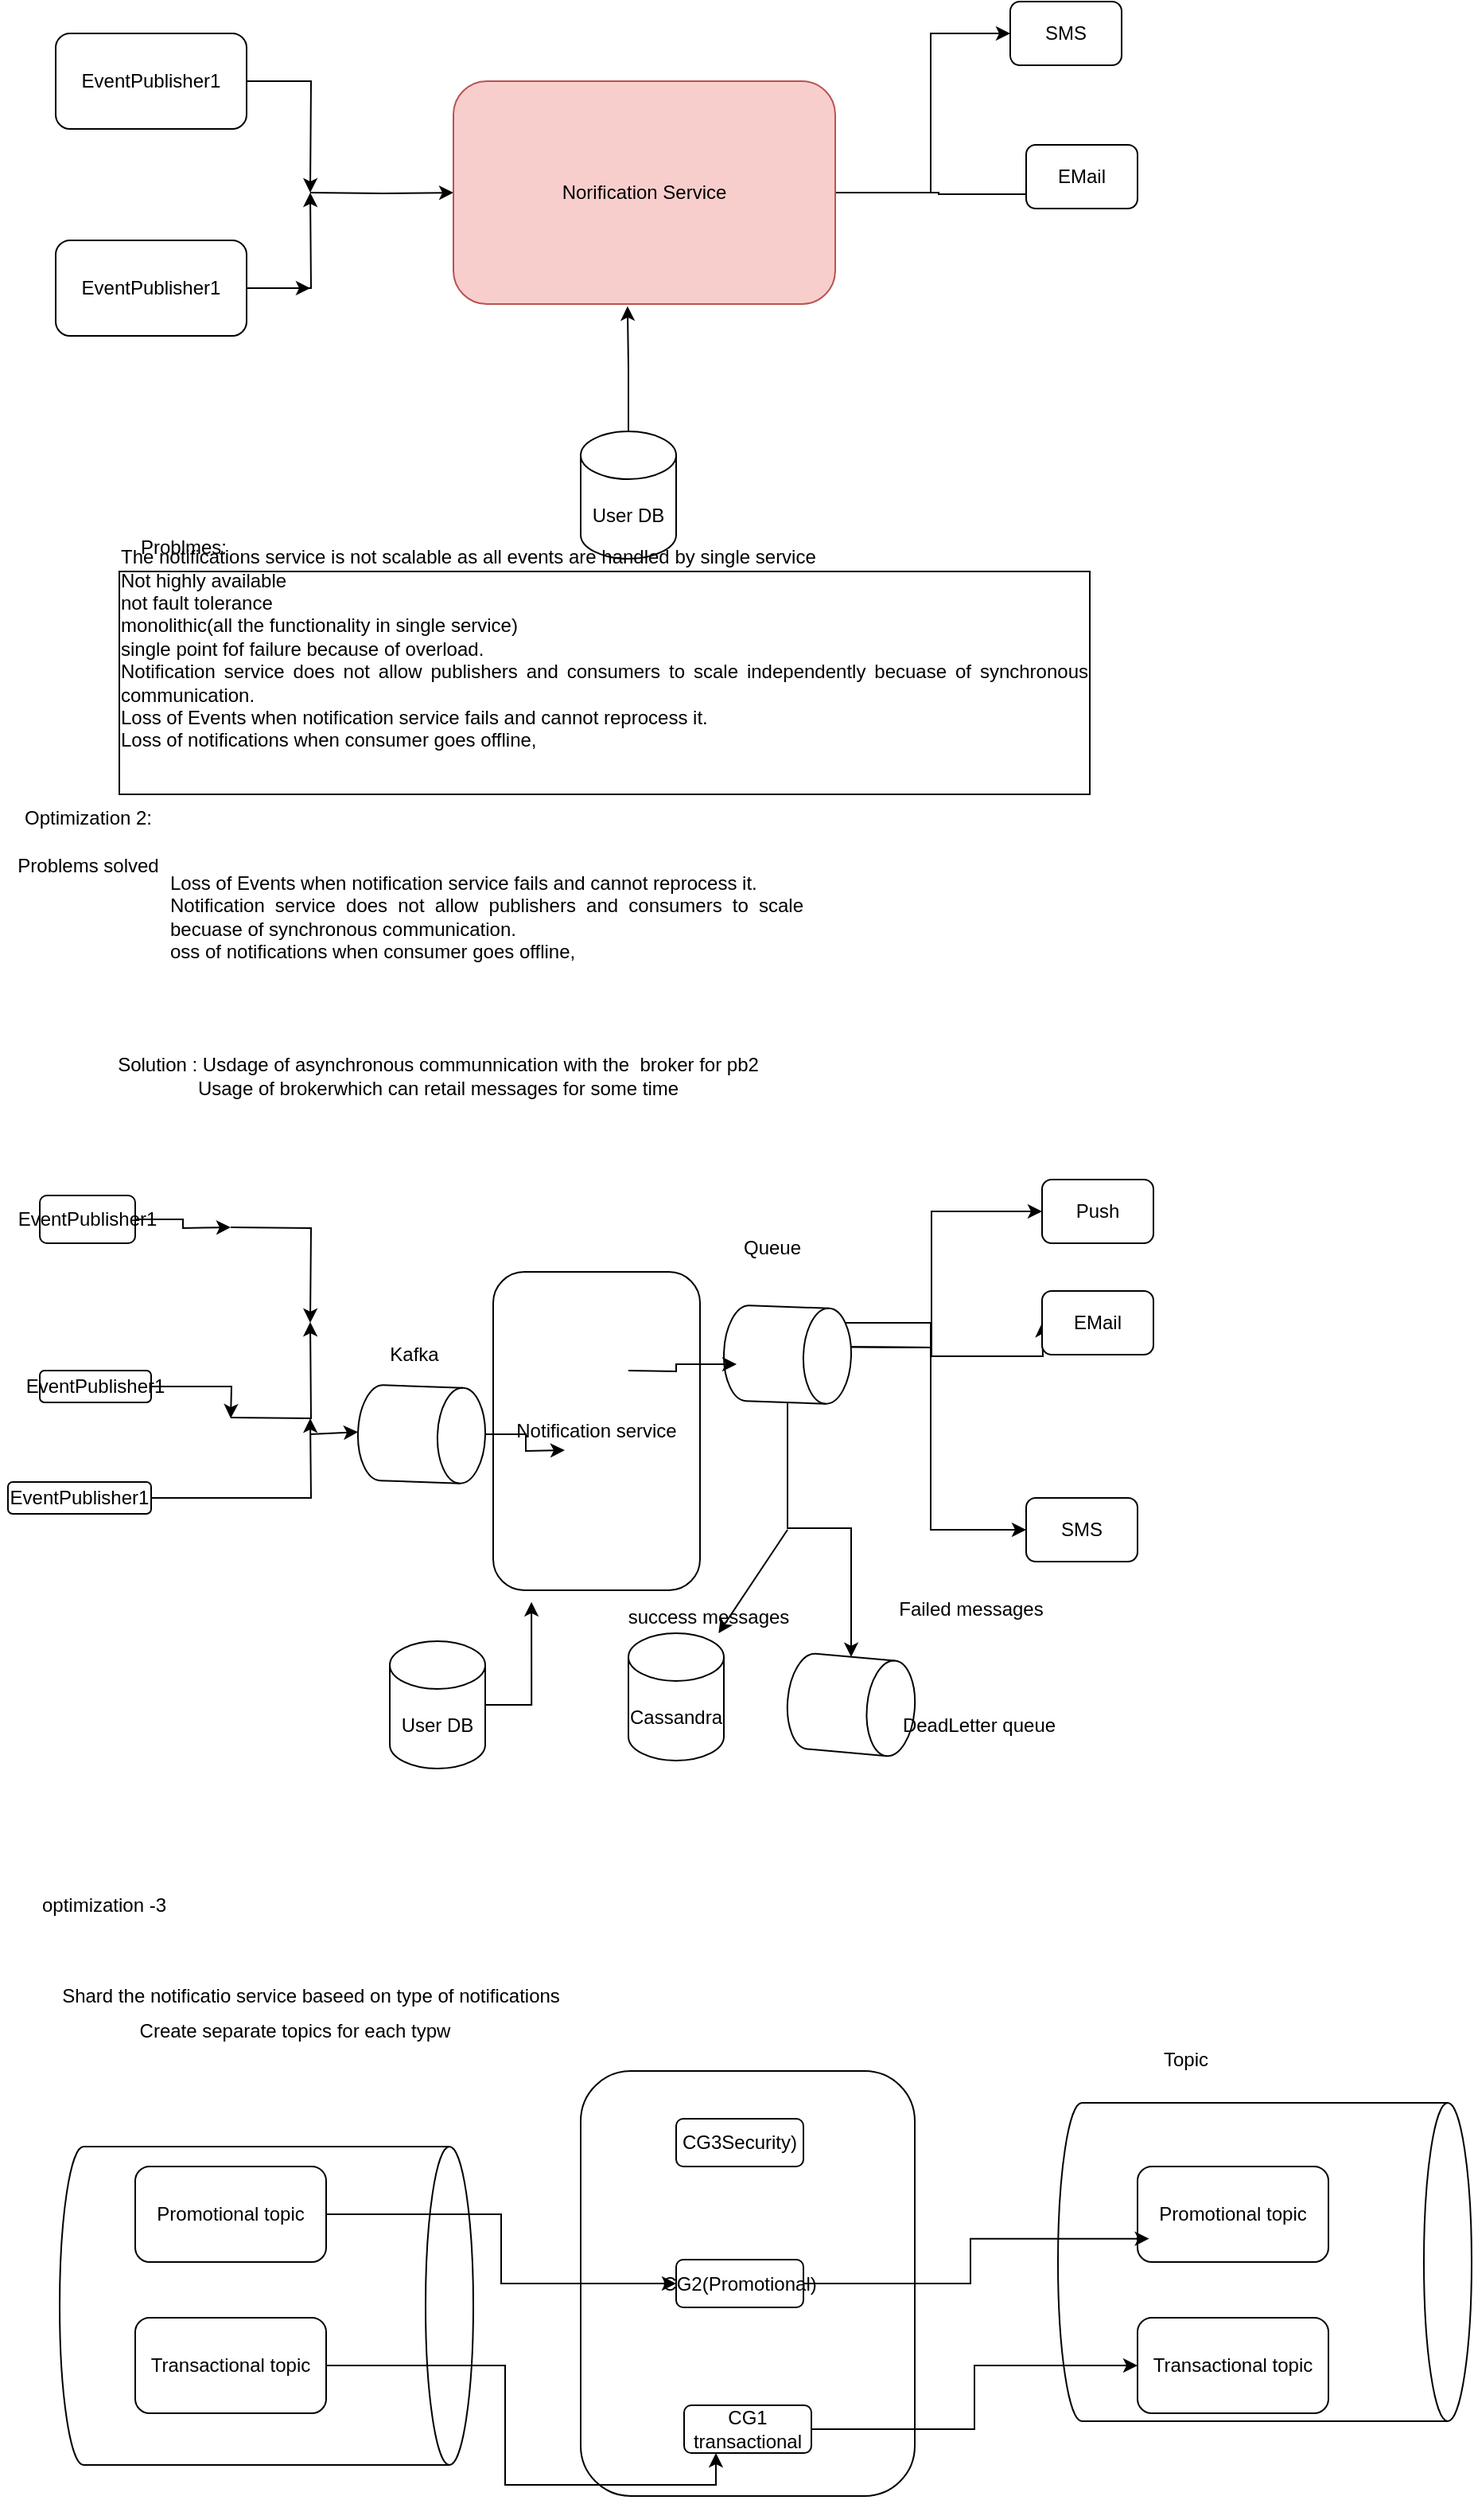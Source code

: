 <mxfile version="26.0.3">
  <diagram name="Page-1" id="l-JMUQ7-zllTJ2TppN1U">
    <mxGraphModel dx="794" dy="412" grid="1" gridSize="10" guides="1" tooltips="1" connect="1" arrows="1" fold="1" page="1" pageScale="1" pageWidth="2300" pageHeight="2300" math="0" shadow="0">
      <root>
        <mxCell id="0" />
        <mxCell id="1" parent="0" />
        <mxCell id="0Qr3yUuXug0cYQ5e2Dth-106" value="" style="shape=cylinder3;whiteSpace=wrap;html=1;boundedLbl=1;backgroundOutline=1;size=15;rotation=90;" vertex="1" parent="1">
          <mxGeometry x="700" y="1310" width="200" height="260" as="geometry" />
        </mxCell>
        <mxCell id="0Qr3yUuXug0cYQ5e2Dth-99" value="" style="rounded=1;whiteSpace=wrap;html=1;" vertex="1" parent="1">
          <mxGeometry x="370" y="1320" width="210" height="267" as="geometry" />
        </mxCell>
        <mxCell id="0Qr3yUuXug0cYQ5e2Dth-85" value="Notification service" style="rounded=1;whiteSpace=wrap;html=1;" vertex="1" parent="1">
          <mxGeometry x="315" y="818" width="130" height="200" as="geometry" />
        </mxCell>
        <mxCell id="0Qr3yUuXug0cYQ5e2Dth-2" style="edgeStyle=orthogonalEdgeStyle;rounded=0;orthogonalLoop=1;jettySize=auto;html=1;" edge="1" parent="1" target="0Qr3yUuXug0cYQ5e2Dth-3">
          <mxGeometry relative="1" as="geometry">
            <mxPoint x="340" y="140" as="targetPoint" />
            <mxPoint x="200" y="140" as="sourcePoint" />
          </mxGeometry>
        </mxCell>
        <mxCell id="0Qr3yUuXug0cYQ5e2Dth-4" style="edgeStyle=orthogonalEdgeStyle;rounded=0;orthogonalLoop=1;jettySize=auto;html=1;" edge="1" parent="1" source="0Qr3yUuXug0cYQ5e2Dth-3">
          <mxGeometry relative="1" as="geometry">
            <mxPoint x="660" y="140" as="targetPoint" />
            <Array as="points">
              <mxPoint x="595" y="140" />
              <mxPoint x="595" y="141" />
            </Array>
          </mxGeometry>
        </mxCell>
        <mxCell id="0Qr3yUuXug0cYQ5e2Dth-6" style="edgeStyle=orthogonalEdgeStyle;rounded=0;orthogonalLoop=1;jettySize=auto;html=1;" edge="1" parent="1" source="0Qr3yUuXug0cYQ5e2Dth-3" target="0Qr3yUuXug0cYQ5e2Dth-8">
          <mxGeometry relative="1" as="geometry">
            <mxPoint x="660" y="240" as="targetPoint" />
            <Array as="points">
              <mxPoint x="590" y="140" />
            </Array>
          </mxGeometry>
        </mxCell>
        <mxCell id="0Qr3yUuXug0cYQ5e2Dth-3" value="Norification Service" style="rounded=1;whiteSpace=wrap;html=1;fillColor=#f8cecc;strokeColor=#b85450;" vertex="1" parent="1">
          <mxGeometry x="290" y="70" width="240" height="140" as="geometry" />
        </mxCell>
        <mxCell id="0Qr3yUuXug0cYQ5e2Dth-8" value="SMS" style="rounded=1;whiteSpace=wrap;html=1;" vertex="1" parent="1">
          <mxGeometry x="640" y="20" width="70" height="40" as="geometry" />
        </mxCell>
        <mxCell id="0Qr3yUuXug0cYQ5e2Dth-11" value="EMail" style="rounded=1;whiteSpace=wrap;html=1;" vertex="1" parent="1">
          <mxGeometry x="650" y="110" width="70" height="40" as="geometry" />
        </mxCell>
        <mxCell id="0Qr3yUuXug0cYQ5e2Dth-16" style="edgeStyle=orthogonalEdgeStyle;rounded=0;orthogonalLoop=1;jettySize=auto;html=1;" edge="1" parent="1" source="0Qr3yUuXug0cYQ5e2Dth-13">
          <mxGeometry relative="1" as="geometry">
            <mxPoint x="200" y="140" as="targetPoint" />
          </mxGeometry>
        </mxCell>
        <mxCell id="0Qr3yUuXug0cYQ5e2Dth-13" value="EventPublisher1" style="rounded=1;whiteSpace=wrap;html=1;" vertex="1" parent="1">
          <mxGeometry x="40" y="40" width="120" height="60" as="geometry" />
        </mxCell>
        <mxCell id="0Qr3yUuXug0cYQ5e2Dth-17" style="edgeStyle=orthogonalEdgeStyle;rounded=0;orthogonalLoop=1;jettySize=auto;html=1;" edge="1" parent="1" source="0Qr3yUuXug0cYQ5e2Dth-14">
          <mxGeometry relative="1" as="geometry">
            <mxPoint x="200" y="200" as="targetPoint" />
          </mxGeometry>
        </mxCell>
        <mxCell id="0Qr3yUuXug0cYQ5e2Dth-86" style="edgeStyle=orthogonalEdgeStyle;rounded=0;orthogonalLoop=1;jettySize=auto;html=1;" edge="1" parent="1" source="0Qr3yUuXug0cYQ5e2Dth-14">
          <mxGeometry relative="1" as="geometry">
            <mxPoint x="200" y="140" as="targetPoint" />
          </mxGeometry>
        </mxCell>
        <mxCell id="0Qr3yUuXug0cYQ5e2Dth-14" value="EventPublisher1" style="rounded=1;whiteSpace=wrap;html=1;" vertex="1" parent="1">
          <mxGeometry x="40" y="170" width="120" height="60" as="geometry" />
        </mxCell>
        <mxCell id="0Qr3yUuXug0cYQ5e2Dth-19" value="User DB" style="shape=cylinder3;whiteSpace=wrap;html=1;boundedLbl=1;backgroundOutline=1;size=15;" vertex="1" parent="1">
          <mxGeometry x="370" y="290" width="60" height="80" as="geometry" />
        </mxCell>
        <mxCell id="0Qr3yUuXug0cYQ5e2Dth-20" style="edgeStyle=orthogonalEdgeStyle;rounded=0;orthogonalLoop=1;jettySize=auto;html=1;entryX=0.456;entryY=1.01;entryDx=0;entryDy=0;entryPerimeter=0;" edge="1" parent="1" source="0Qr3yUuXug0cYQ5e2Dth-19" target="0Qr3yUuXug0cYQ5e2Dth-3">
          <mxGeometry relative="1" as="geometry" />
        </mxCell>
        <mxCell id="0Qr3yUuXug0cYQ5e2Dth-24" value="&lt;div style=&quot;text-align: justify;&quot;&gt;The notifications service is not scalable as all events are handled by single service&lt;/div&gt;&lt;div style=&quot;text-align: justify;&quot;&gt;Not highly available&lt;/div&gt;&lt;div style=&quot;text-align: justify;&quot;&gt;not fault tolerance&lt;/div&gt;&lt;div style=&quot;text-align: justify;&quot;&gt;monolithic(all the functionality in single service)&lt;/div&gt;&lt;div style=&quot;text-align: justify;&quot;&gt;single point fof failure because of overload.&lt;/div&gt;&lt;div style=&quot;text-align: justify;&quot;&gt;Notification service does not allow publishers and consumers to scale independently becuase of synchronous communication.&lt;/div&gt;&lt;div style=&quot;text-align: justify;&quot;&gt;Loss of Events when notification service fails and cannot reprocess it.&lt;/div&gt;&lt;div style=&quot;text-align: justify;&quot;&gt;Loss of notifications when consumer goes offline,&lt;/div&gt;&lt;div style=&quot;text-align: justify;&quot;&gt;&lt;br&gt;&lt;/div&gt;&lt;div style=&quot;text-align: justify;&quot;&gt;&lt;br&gt;&lt;/div&gt;&lt;div style=&quot;text-align: justify;&quot;&gt;&lt;br&gt;&lt;/div&gt;" style="rounded=0;whiteSpace=wrap;html=1;" vertex="1" parent="1">
          <mxGeometry x="80" y="378" width="610" height="140" as="geometry" />
        </mxCell>
        <mxCell id="0Qr3yUuXug0cYQ5e2Dth-25" value="Problmes:" style="text;html=1;align=center;verticalAlign=middle;resizable=0;points=[];autosize=1;strokeColor=none;fillColor=none;" vertex="1" parent="1">
          <mxGeometry x="80" y="348" width="80" height="30" as="geometry" />
        </mxCell>
        <mxCell id="0Qr3yUuXug0cYQ5e2Dth-26" value="Optimization 2:" style="text;html=1;align=center;verticalAlign=middle;resizable=0;points=[];autosize=1;strokeColor=none;fillColor=none;" vertex="1" parent="1">
          <mxGeometry x="10" y="518" width="100" height="30" as="geometry" />
        </mxCell>
        <mxCell id="0Qr3yUuXug0cYQ5e2Dth-39" value="&lt;div style=&quot;forced-color-adjust: none; text-align: justify;&quot;&gt;Loss of Events when notification service fails and cannot reprocess it.&lt;/div&gt;&lt;div style=&quot;forced-color-adjust: none; text-align: justify;&quot;&gt;&lt;div&gt;Notification service does not allow publishers and consumers to scale becuase of synchronous communication.&lt;/div&gt;&lt;div&gt;&lt;div&gt;oss of notifications when consumer goes offline,&lt;/div&gt;&lt;div&gt;&lt;br&gt;&lt;/div&gt;&lt;/div&gt;&lt;br&gt;&lt;br&gt;&lt;/div&gt;" style="text;whiteSpace=wrap;html=1;" vertex="1" parent="1">
          <mxGeometry x="110" y="560" width="400" height="80" as="geometry" />
        </mxCell>
        <mxCell id="0Qr3yUuXug0cYQ5e2Dth-40" value="Problems solved" style="text;html=1;align=center;verticalAlign=middle;resizable=0;points=[];autosize=1;strokeColor=none;fillColor=none;" vertex="1" parent="1">
          <mxGeometry x="5" y="548" width="110" height="30" as="geometry" />
        </mxCell>
        <mxCell id="0Qr3yUuXug0cYQ5e2Dth-42" style="edgeStyle=orthogonalEdgeStyle;rounded=0;orthogonalLoop=1;jettySize=auto;html=1;" edge="1" parent="1">
          <mxGeometry relative="1" as="geometry">
            <mxPoint x="660" y="850" as="targetPoint" />
            <mxPoint x="520" y="865" as="sourcePoint" />
          </mxGeometry>
        </mxCell>
        <mxCell id="0Qr3yUuXug0cYQ5e2Dth-43" style="edgeStyle=orthogonalEdgeStyle;rounded=0;orthogonalLoop=1;jettySize=auto;html=1;entryX=0;entryY=0.5;entryDx=0;entryDy=0;" edge="1" parent="1" target="0Qr3yUuXug0cYQ5e2Dth-47">
          <mxGeometry relative="1" as="geometry">
            <mxPoint x="650" y="780" as="targetPoint" />
            <mxPoint x="520" y="865" as="sourcePoint" />
          </mxGeometry>
        </mxCell>
        <mxCell id="0Qr3yUuXug0cYQ5e2Dth-44" style="edgeStyle=orthogonalEdgeStyle;rounded=0;orthogonalLoop=1;jettySize=auto;html=1;" edge="1" parent="1" target="0Qr3yUuXug0cYQ5e2Dth-46">
          <mxGeometry relative="1" as="geometry">
            <mxPoint x="660" y="950" as="targetPoint" />
            <Array as="points">
              <mxPoint x="590" y="850" />
            </Array>
            <mxPoint x="520" y="850" as="sourcePoint" />
          </mxGeometry>
        </mxCell>
        <mxCell id="0Qr3yUuXug0cYQ5e2Dth-46" value="SMS" style="rounded=1;whiteSpace=wrap;html=1;" vertex="1" parent="1">
          <mxGeometry x="650" y="960" width="70" height="40" as="geometry" />
        </mxCell>
        <mxCell id="0Qr3yUuXug0cYQ5e2Dth-47" value="Push" style="rounded=1;whiteSpace=wrap;html=1;" vertex="1" parent="1">
          <mxGeometry x="660" y="760" width="70" height="40" as="geometry" />
        </mxCell>
        <mxCell id="0Qr3yUuXug0cYQ5e2Dth-48" value="EMail" style="rounded=1;whiteSpace=wrap;html=1;" vertex="1" parent="1">
          <mxGeometry x="660" y="830" width="70" height="40" as="geometry" />
        </mxCell>
        <mxCell id="0Qr3yUuXug0cYQ5e2Dth-49" style="edgeStyle=orthogonalEdgeStyle;rounded=0;orthogonalLoop=1;jettySize=auto;html=1;" edge="1" parent="1">
          <mxGeometry relative="1" as="geometry">
            <mxPoint x="200" y="850" as="targetPoint" />
            <mxPoint x="150" y="790" as="sourcePoint" />
          </mxGeometry>
        </mxCell>
        <mxCell id="0Qr3yUuXug0cYQ5e2Dth-50" style="edgeStyle=orthogonalEdgeStyle;rounded=0;orthogonalLoop=1;jettySize=auto;html=1;" edge="1" parent="1">
          <mxGeometry relative="1" as="geometry">
            <mxPoint x="200" y="849.5" as="targetPoint" />
            <mxPoint x="150" y="909.5" as="sourcePoint" />
          </mxGeometry>
        </mxCell>
        <mxCell id="0Qr3yUuXug0cYQ5e2Dth-51" style="edgeStyle=orthogonalEdgeStyle;rounded=0;orthogonalLoop=1;jettySize=auto;html=1;" edge="1" parent="1" source="0Qr3yUuXug0cYQ5e2Dth-52">
          <mxGeometry relative="1" as="geometry">
            <mxPoint x="200" y="910" as="targetPoint" />
          </mxGeometry>
        </mxCell>
        <mxCell id="0Qr3yUuXug0cYQ5e2Dth-52" value="EventPublisher1" style="rounded=1;whiteSpace=wrap;html=1;" vertex="1" parent="1">
          <mxGeometry x="10" y="950" width="90" height="20" as="geometry" />
        </mxCell>
        <mxCell id="0Qr3yUuXug0cYQ5e2Dth-54" value="Solution : Usdage of asynchronous communnication with the&amp;nbsp; broker for pb2&lt;div&gt;Usage of brokerwhich can retail messages for some time&lt;/div&gt;" style="text;html=1;align=center;verticalAlign=middle;resizable=0;points=[];autosize=1;strokeColor=none;fillColor=none;" vertex="1" parent="1">
          <mxGeometry x="65" y="675" width="430" height="40" as="geometry" />
        </mxCell>
        <mxCell id="0Qr3yUuXug0cYQ5e2Dth-79" style="edgeStyle=orthogonalEdgeStyle;rounded=0;orthogonalLoop=1;jettySize=auto;html=1;" edge="1" parent="1" source="0Qr3yUuXug0cYQ5e2Dth-55">
          <mxGeometry relative="1" as="geometry">
            <mxPoint x="150" y="910" as="targetPoint" />
          </mxGeometry>
        </mxCell>
        <mxCell id="0Qr3yUuXug0cYQ5e2Dth-55" value="EventPublisher1" style="rounded=1;whiteSpace=wrap;html=1;" vertex="1" parent="1">
          <mxGeometry x="30" y="880" width="70" height="20" as="geometry" />
        </mxCell>
        <mxCell id="0Qr3yUuXug0cYQ5e2Dth-80" style="edgeStyle=orthogonalEdgeStyle;rounded=0;orthogonalLoop=1;jettySize=auto;html=1;" edge="1" parent="1" source="0Qr3yUuXug0cYQ5e2Dth-56">
          <mxGeometry relative="1" as="geometry">
            <mxPoint x="150" y="790" as="targetPoint" />
          </mxGeometry>
        </mxCell>
        <mxCell id="0Qr3yUuXug0cYQ5e2Dth-56" value="EventPublisher1" style="rounded=1;whiteSpace=wrap;html=1;" vertex="1" parent="1">
          <mxGeometry x="30" y="770" width="60" height="30" as="geometry" />
        </mxCell>
        <mxCell id="0Qr3yUuXug0cYQ5e2Dth-69" style="edgeStyle=orthogonalEdgeStyle;rounded=0;orthogonalLoop=1;jettySize=auto;html=1;" edge="1" parent="1" source="0Qr3yUuXug0cYQ5e2Dth-57" target="0Qr3yUuXug0cYQ5e2Dth-70">
          <mxGeometry relative="1" as="geometry">
            <mxPoint x="500" y="1050" as="targetPoint" />
          </mxGeometry>
        </mxCell>
        <mxCell id="0Qr3yUuXug0cYQ5e2Dth-57" value="" style="shape=cylinder3;whiteSpace=wrap;html=1;boundedLbl=1;backgroundOutline=1;size=15;rotation=92;" vertex="1" parent="1">
          <mxGeometry x="470" y="830" width="60" height="80" as="geometry" />
        </mxCell>
        <mxCell id="0Qr3yUuXug0cYQ5e2Dth-62" style="edgeStyle=orthogonalEdgeStyle;rounded=0;orthogonalLoop=1;jettySize=auto;html=1;entryX=0.5;entryY=1;entryDx=0;entryDy=0;" edge="1" parent="1" source="0Qr3yUuXug0cYQ5e2Dth-59">
          <mxGeometry relative="1" as="geometry">
            <mxPoint x="360" y="930" as="targetPoint" />
          </mxGeometry>
        </mxCell>
        <mxCell id="0Qr3yUuXug0cYQ5e2Dth-59" value="" style="shape=cylinder3;whiteSpace=wrap;html=1;boundedLbl=1;backgroundOutline=1;size=15;rotation=92;" vertex="1" parent="1">
          <mxGeometry x="240" y="880" width="60" height="80" as="geometry" />
        </mxCell>
        <mxCell id="0Qr3yUuXug0cYQ5e2Dth-63" style="edgeStyle=orthogonalEdgeStyle;rounded=0;orthogonalLoop=1;jettySize=auto;html=1;entryX=0.619;entryY=0.897;entryDx=0;entryDy=0;entryPerimeter=0;" edge="1" parent="1" target="0Qr3yUuXug0cYQ5e2Dth-57">
          <mxGeometry relative="1" as="geometry">
            <mxPoint x="400" y="880" as="sourcePoint" />
          </mxGeometry>
        </mxCell>
        <mxCell id="0Qr3yUuXug0cYQ5e2Dth-65" value="Queue" style="text;html=1;align=center;verticalAlign=middle;resizable=0;points=[];autosize=1;strokeColor=none;fillColor=none;" vertex="1" parent="1">
          <mxGeometry x="460" y="788" width="60" height="30" as="geometry" />
        </mxCell>
        <mxCell id="0Qr3yUuXug0cYQ5e2Dth-66" value="Kafka" style="text;html=1;align=center;verticalAlign=middle;resizable=0;points=[];autosize=1;strokeColor=none;fillColor=none;" vertex="1" parent="1">
          <mxGeometry x="240" y="855" width="50" height="30" as="geometry" />
        </mxCell>
        <mxCell id="0Qr3yUuXug0cYQ5e2Dth-67" value="" style="endArrow=classic;html=1;rounded=0;entryX=0.5;entryY=1;entryDx=0;entryDy=0;entryPerimeter=0;" edge="1" parent="1" target="0Qr3yUuXug0cYQ5e2Dth-59">
          <mxGeometry width="50" height="50" relative="1" as="geometry">
            <mxPoint x="200" y="920" as="sourcePoint" />
            <mxPoint x="380" y="940" as="targetPoint" />
          </mxGeometry>
        </mxCell>
        <mxCell id="0Qr3yUuXug0cYQ5e2Dth-70" value="" style="shape=cylinder3;whiteSpace=wrap;html=1;boundedLbl=1;backgroundOutline=1;size=15;rotation=95;" vertex="1" parent="1">
          <mxGeometry x="510" y="1050" width="60" height="80" as="geometry" />
        </mxCell>
        <mxCell id="0Qr3yUuXug0cYQ5e2Dth-71" value="DeadLetter queue" style="text;html=1;align=center;verticalAlign=middle;resizable=0;points=[];autosize=1;strokeColor=none;fillColor=none;" vertex="1" parent="1">
          <mxGeometry x="560" y="1088" width="120" height="30" as="geometry" />
        </mxCell>
        <mxCell id="0Qr3yUuXug0cYQ5e2Dth-72" value="Failed messages" style="text;html=1;align=center;verticalAlign=middle;resizable=0;points=[];autosize=1;strokeColor=none;fillColor=none;" vertex="1" parent="1">
          <mxGeometry x="560" y="1015" width="110" height="30" as="geometry" />
        </mxCell>
        <mxCell id="0Qr3yUuXug0cYQ5e2Dth-73" value="Cassandra" style="shape=cylinder3;whiteSpace=wrap;html=1;boundedLbl=1;backgroundOutline=1;size=15;" vertex="1" parent="1">
          <mxGeometry x="400" y="1045" width="60" height="80" as="geometry" />
        </mxCell>
        <mxCell id="0Qr3yUuXug0cYQ5e2Dth-74" value="" style="endArrow=classic;html=1;rounded=0;" edge="1" parent="1" target="0Qr3yUuXug0cYQ5e2Dth-73">
          <mxGeometry width="50" height="50" relative="1" as="geometry">
            <mxPoint x="500" y="980" as="sourcePoint" />
            <mxPoint x="380" y="940" as="targetPoint" />
          </mxGeometry>
        </mxCell>
        <mxCell id="0Qr3yUuXug0cYQ5e2Dth-75" value="success messages" style="text;html=1;align=center;verticalAlign=middle;resizable=0;points=[];autosize=1;strokeColor=none;fillColor=none;" vertex="1" parent="1">
          <mxGeometry x="390" y="1020" width="120" height="30" as="geometry" />
        </mxCell>
        <mxCell id="0Qr3yUuXug0cYQ5e2Dth-77" value="User DB" style="shape=cylinder3;whiteSpace=wrap;html=1;boundedLbl=1;backgroundOutline=1;size=15;" vertex="1" parent="1">
          <mxGeometry x="250" y="1050" width="60" height="80" as="geometry" />
        </mxCell>
        <mxCell id="0Qr3yUuXug0cYQ5e2Dth-87" style="edgeStyle=orthogonalEdgeStyle;rounded=0;orthogonalLoop=1;jettySize=auto;html=1;entryX=0.185;entryY=1.037;entryDx=0;entryDy=0;entryPerimeter=0;" edge="1" parent="1" source="0Qr3yUuXug0cYQ5e2Dth-77" target="0Qr3yUuXug0cYQ5e2Dth-85">
          <mxGeometry relative="1" as="geometry" />
        </mxCell>
        <mxCell id="0Qr3yUuXug0cYQ5e2Dth-91" value="optimization -3&lt;div&gt;&lt;br&gt;&lt;/div&gt;" style="text;html=1;align=center;verticalAlign=middle;resizable=0;points=[];autosize=1;strokeColor=none;fillColor=none;" vertex="1" parent="1">
          <mxGeometry x="20" y="1203" width="100" height="40" as="geometry" />
        </mxCell>
        <mxCell id="0Qr3yUuXug0cYQ5e2Dth-92" value="Shard the notificatio service baseed on type of notifications" style="text;html=1;align=center;verticalAlign=middle;resizable=0;points=[];autosize=1;strokeColor=none;fillColor=none;" vertex="1" parent="1">
          <mxGeometry x="30" y="1258" width="340" height="30" as="geometry" />
        </mxCell>
        <mxCell id="0Qr3yUuXug0cYQ5e2Dth-96" value="CG2(Promotional)" style="rounded=1;whiteSpace=wrap;html=1;" vertex="1" parent="1">
          <mxGeometry x="430" y="1438.5" width="80" height="30" as="geometry" />
        </mxCell>
        <mxCell id="0Qr3yUuXug0cYQ5e2Dth-97" value="CG3Security)" style="rounded=1;whiteSpace=wrap;html=1;" vertex="1" parent="1">
          <mxGeometry x="430" y="1350" width="80" height="30" as="geometry" />
        </mxCell>
        <mxCell id="0Qr3yUuXug0cYQ5e2Dth-112" style="edgeStyle=orthogonalEdgeStyle;rounded=0;orthogonalLoop=1;jettySize=auto;html=1;" edge="1" parent="1" source="0Qr3yUuXug0cYQ5e2Dth-98" target="0Qr3yUuXug0cYQ5e2Dth-105">
          <mxGeometry relative="1" as="geometry" />
        </mxCell>
        <mxCell id="0Qr3yUuXug0cYQ5e2Dth-98" value="CG1 transactional" style="rounded=1;whiteSpace=wrap;html=1;" vertex="1" parent="1">
          <mxGeometry x="435" y="1530" width="80" height="30" as="geometry" />
        </mxCell>
        <mxCell id="0Qr3yUuXug0cYQ5e2Dth-100" value="Create separate topics for each typw" style="text;html=1;align=center;verticalAlign=middle;resizable=0;points=[];autosize=1;strokeColor=none;fillColor=none;" vertex="1" parent="1">
          <mxGeometry x="80" y="1280" width="220" height="30" as="geometry" />
        </mxCell>
        <mxCell id="0Qr3yUuXug0cYQ5e2Dth-101" value="" style="shape=cylinder3;whiteSpace=wrap;html=1;boundedLbl=1;backgroundOutline=1;size=15;rotation=90;" vertex="1" parent="1">
          <mxGeometry x="72.5" y="1337.5" width="200" height="260" as="geometry" />
        </mxCell>
        <mxCell id="0Qr3yUuXug0cYQ5e2Dth-108" style="edgeStyle=orthogonalEdgeStyle;rounded=0;orthogonalLoop=1;jettySize=auto;html=1;entryX=0;entryY=0.5;entryDx=0;entryDy=0;" edge="1" parent="1" source="0Qr3yUuXug0cYQ5e2Dth-102" target="0Qr3yUuXug0cYQ5e2Dth-96">
          <mxGeometry relative="1" as="geometry" />
        </mxCell>
        <mxCell id="0Qr3yUuXug0cYQ5e2Dth-102" value="Promotional topic" style="rounded=1;whiteSpace=wrap;html=1;" vertex="1" parent="1">
          <mxGeometry x="90" y="1380" width="120" height="60" as="geometry" />
        </mxCell>
        <mxCell id="0Qr3yUuXug0cYQ5e2Dth-110" style="edgeStyle=orthogonalEdgeStyle;rounded=0;orthogonalLoop=1;jettySize=auto;html=1;entryX=0.25;entryY=1;entryDx=0;entryDy=0;" edge="1" parent="1" source="0Qr3yUuXug0cYQ5e2Dth-103" target="0Qr3yUuXug0cYQ5e2Dth-98">
          <mxGeometry relative="1" as="geometry" />
        </mxCell>
        <mxCell id="0Qr3yUuXug0cYQ5e2Dth-103" value="Transactional topic" style="rounded=1;whiteSpace=wrap;html=1;" vertex="1" parent="1">
          <mxGeometry x="90" y="1475" width="120" height="60" as="geometry" />
        </mxCell>
        <mxCell id="0Qr3yUuXug0cYQ5e2Dth-104" value="Promotional topic" style="rounded=1;whiteSpace=wrap;html=1;" vertex="1" parent="1">
          <mxGeometry x="720" y="1380" width="120" height="60" as="geometry" />
        </mxCell>
        <mxCell id="0Qr3yUuXug0cYQ5e2Dth-105" value="Transactional topic" style="rounded=1;whiteSpace=wrap;html=1;" vertex="1" parent="1">
          <mxGeometry x="720" y="1475" width="120" height="60" as="geometry" />
        </mxCell>
        <mxCell id="0Qr3yUuXug0cYQ5e2Dth-111" style="edgeStyle=orthogonalEdgeStyle;rounded=0;orthogonalLoop=1;jettySize=auto;html=1;entryX=0.061;entryY=0.756;entryDx=0;entryDy=0;entryPerimeter=0;" edge="1" parent="1" source="0Qr3yUuXug0cYQ5e2Dth-96" target="0Qr3yUuXug0cYQ5e2Dth-104">
          <mxGeometry relative="1" as="geometry" />
        </mxCell>
        <mxCell id="0Qr3yUuXug0cYQ5e2Dth-113" value="Topic" style="text;html=1;align=center;verticalAlign=middle;resizable=0;points=[];autosize=1;strokeColor=none;fillColor=none;" vertex="1" parent="1">
          <mxGeometry x="725" y="1298" width="50" height="30" as="geometry" />
        </mxCell>
      </root>
    </mxGraphModel>
  </diagram>
</mxfile>
